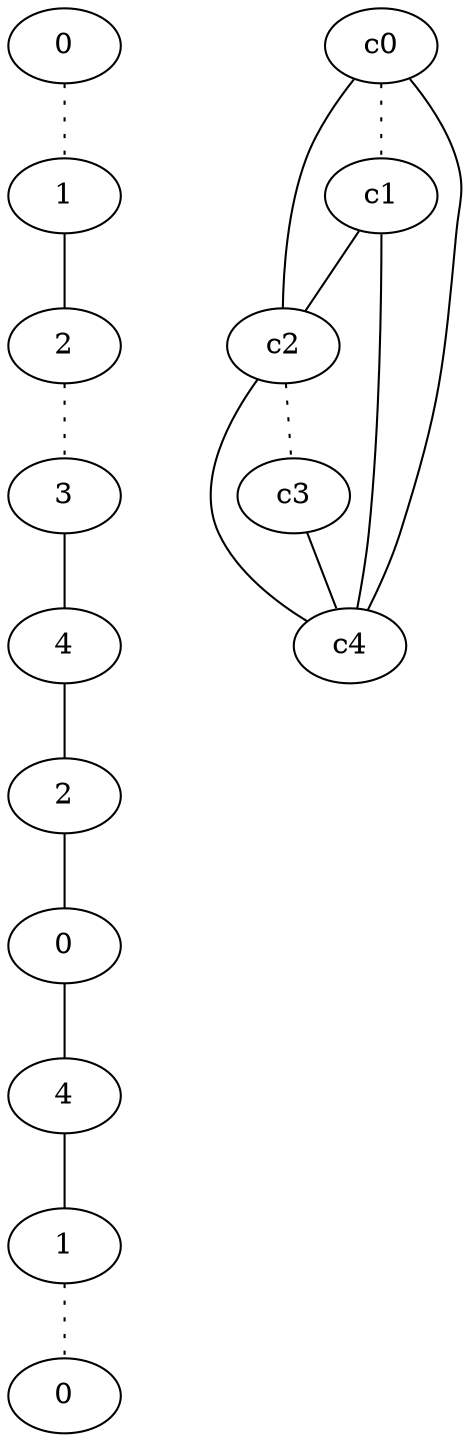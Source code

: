 graph {
a0[label=0];
a1[label=1];
a2[label=2];
a3[label=3];
a4[label=4];
a5[label=2];
a6[label=0];
a7[label=4];
a8[label=1];
a9[label=0];
a0 -- a1 [style=dotted];
a1 -- a2;
a2 -- a3 [style=dotted];
a3 -- a4;
a4 -- a5;
a5 -- a6;
a6 -- a7;
a7 -- a8;
a8 -- a9 [style=dotted];
c0 -- c1 [style=dotted];
c0 -- c2;
c0 -- c4;
c1 -- c2;
c1 -- c4;
c2 -- c3 [style=dotted];
c2 -- c4;
c3 -- c4;
}
